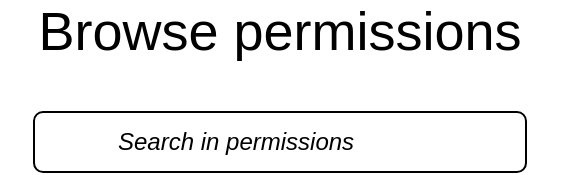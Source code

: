 <mxfile version="15.1.1" type="device"><diagram id="lzdCG3_sS2tcRpAtEMBF" name="Page-1"><mxGraphModel dx="1422" dy="762" grid="1" gridSize="10" guides="1" tooltips="1" connect="1" arrows="1" fold="1" page="1" pageScale="1" pageWidth="827" pageHeight="1169" math="0" shadow="0"><root><mxCell id="0"/><mxCell id="1" parent="0"/><mxCell id="33CzD2k_sznk0tWk2LBG-10" value="&lt;font style=&quot;font-size: 27px&quot;&gt;Browse permissions&lt;/font&gt;" style="text;html=1;strokeColor=none;fillColor=none;align=center;verticalAlign=middle;whiteSpace=wrap;rounded=0;" parent="1" vertex="1"><mxGeometry x="274" y="80" width="280" height="20" as="geometry"/></mxCell><mxCell id="XaZxJYIL6Tq3WO-dr8jc-36" value="&lt;blockquote style=&quot;margin: 0 0 0 40px ; border: none ; padding: 0px&quot;&gt;&lt;i&gt;Search in permissions&lt;/i&gt;&lt;/blockquote&gt;" style="rounded=1;whiteSpace=wrap;html=1;fillColor=#ffffff;align=left;" vertex="1" parent="1"><mxGeometry x="291" y="130" width="246" height="30" as="geometry"/></mxCell></root></mxGraphModel></diagram></mxfile>